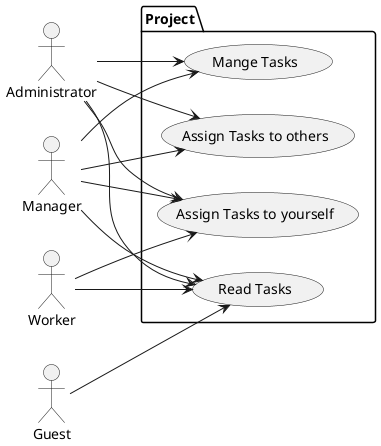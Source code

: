 @startuml
left to right direction

package Project {
    usecase "Mange Tasks" as manageTasks
    usecase "Assign Tasks to others" as assignTasksToOthers
    usecase "Assign Tasks to yourself" as assignTasksToYourself
    usecase "Read Tasks" as readTasks
}

:Administrator: as admin
:Manager: as manager
:Worker: as worker
:Guest: as guest

admin --> manageTasks
admin --> assignTasksToOthers
admin --> assignTasksToYourself
admin --> readTasks

manager --> manageTasks
manager --> assignTasksToOthers
manager --> assignTasksToYourself
manager --> readTasks

worker --> readTasks
worker --> assignTasksToYourself

guest --> readTasks

@enduml
